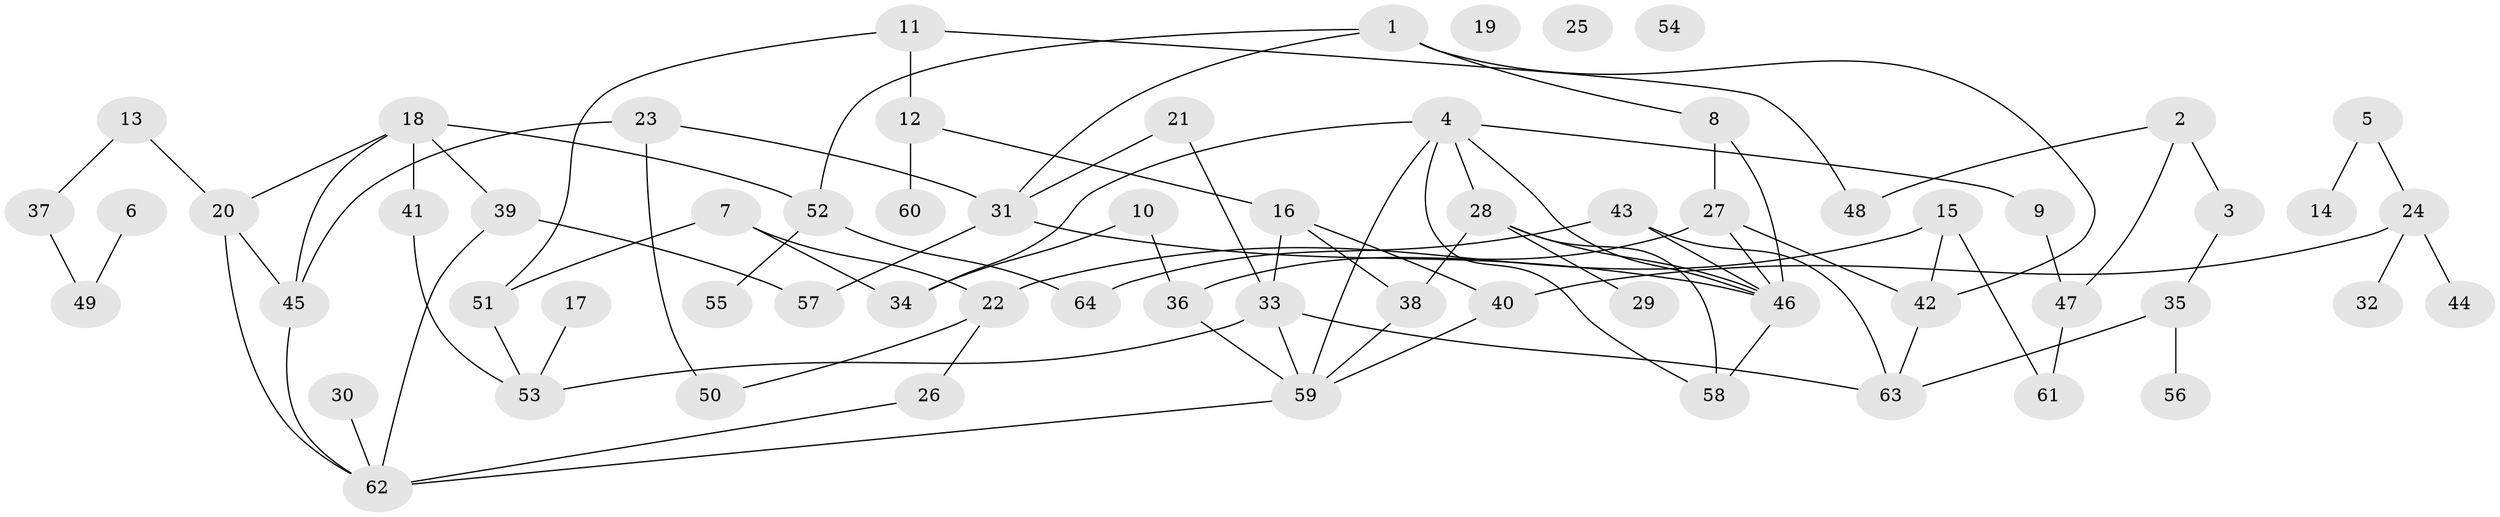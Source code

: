 // Generated by graph-tools (version 1.1) at 2025/49/03/09/25 03:49:07]
// undirected, 64 vertices, 90 edges
graph export_dot {
graph [start="1"]
  node [color=gray90,style=filled];
  1;
  2;
  3;
  4;
  5;
  6;
  7;
  8;
  9;
  10;
  11;
  12;
  13;
  14;
  15;
  16;
  17;
  18;
  19;
  20;
  21;
  22;
  23;
  24;
  25;
  26;
  27;
  28;
  29;
  30;
  31;
  32;
  33;
  34;
  35;
  36;
  37;
  38;
  39;
  40;
  41;
  42;
  43;
  44;
  45;
  46;
  47;
  48;
  49;
  50;
  51;
  52;
  53;
  54;
  55;
  56;
  57;
  58;
  59;
  60;
  61;
  62;
  63;
  64;
  1 -- 8;
  1 -- 31;
  1 -- 42;
  1 -- 52;
  2 -- 3;
  2 -- 47;
  2 -- 48;
  3 -- 35;
  4 -- 9;
  4 -- 28;
  4 -- 34;
  4 -- 46;
  4 -- 58;
  4 -- 59;
  5 -- 14;
  5 -- 24;
  6 -- 49;
  7 -- 22;
  7 -- 34;
  7 -- 51;
  8 -- 27;
  8 -- 46;
  9 -- 47;
  10 -- 34;
  10 -- 36;
  11 -- 12;
  11 -- 48;
  11 -- 51;
  12 -- 16;
  12 -- 60;
  13 -- 20;
  13 -- 37;
  15 -- 22;
  15 -- 42;
  15 -- 61;
  16 -- 33;
  16 -- 38;
  16 -- 40;
  17 -- 53;
  18 -- 20;
  18 -- 39;
  18 -- 41;
  18 -- 45;
  18 -- 52;
  20 -- 45;
  20 -- 62;
  21 -- 31;
  21 -- 33;
  22 -- 26;
  22 -- 50;
  23 -- 31;
  23 -- 45;
  23 -- 50;
  24 -- 32;
  24 -- 40;
  24 -- 44;
  26 -- 62;
  27 -- 36;
  27 -- 42;
  27 -- 46;
  28 -- 29;
  28 -- 38;
  28 -- 46;
  28 -- 58;
  30 -- 62;
  31 -- 46;
  31 -- 57;
  33 -- 53;
  33 -- 59;
  33 -- 63;
  35 -- 56;
  35 -- 63;
  36 -- 59;
  37 -- 49;
  38 -- 59;
  39 -- 57;
  39 -- 62;
  40 -- 59;
  41 -- 53;
  42 -- 63;
  43 -- 46;
  43 -- 63;
  43 -- 64;
  45 -- 62;
  46 -- 58;
  47 -- 61;
  51 -- 53;
  52 -- 55;
  52 -- 64;
  59 -- 62;
}
